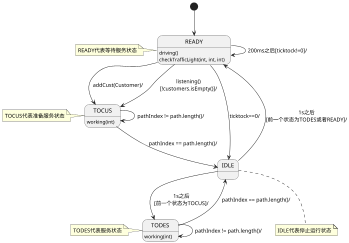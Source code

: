 @startuml
scale 350 width
[*] --> READY
READY --> IDLE:ticktock==0/
READY --> READY:200ms之后[ticktock!=0]/
READY : driving()
READY : checkTrafficLight(int, int, int)
READY --> TOCUS:addCust(Customer)/
READY --> TOCUS:listening()\n[!customers.isEmpty()]/
TOCUS --> IDLE:pathIndex == path.length()/
TOCUS : working(int)
TOCUS --> TOCUS:pathIndex != path.length()/
TODES --> IDLE:pathIndex == path.length()/
TODES : working(int)
TODES --> TODES:pathIndex != path.length()/
IDLE --> TODES:1s之后\n[前一个状态为TOCUS]/
IDLE --> READY:1s之后\n[前一个状态为TODES或者READY]/
note left of READY: READY代表等待服务状态
note left of TODES: TODES代表服务状态
note bottom of IDLE:IDLE代表停止运行状态
note left of TOCUS:TOCUS代表准备服务状态
@enduml